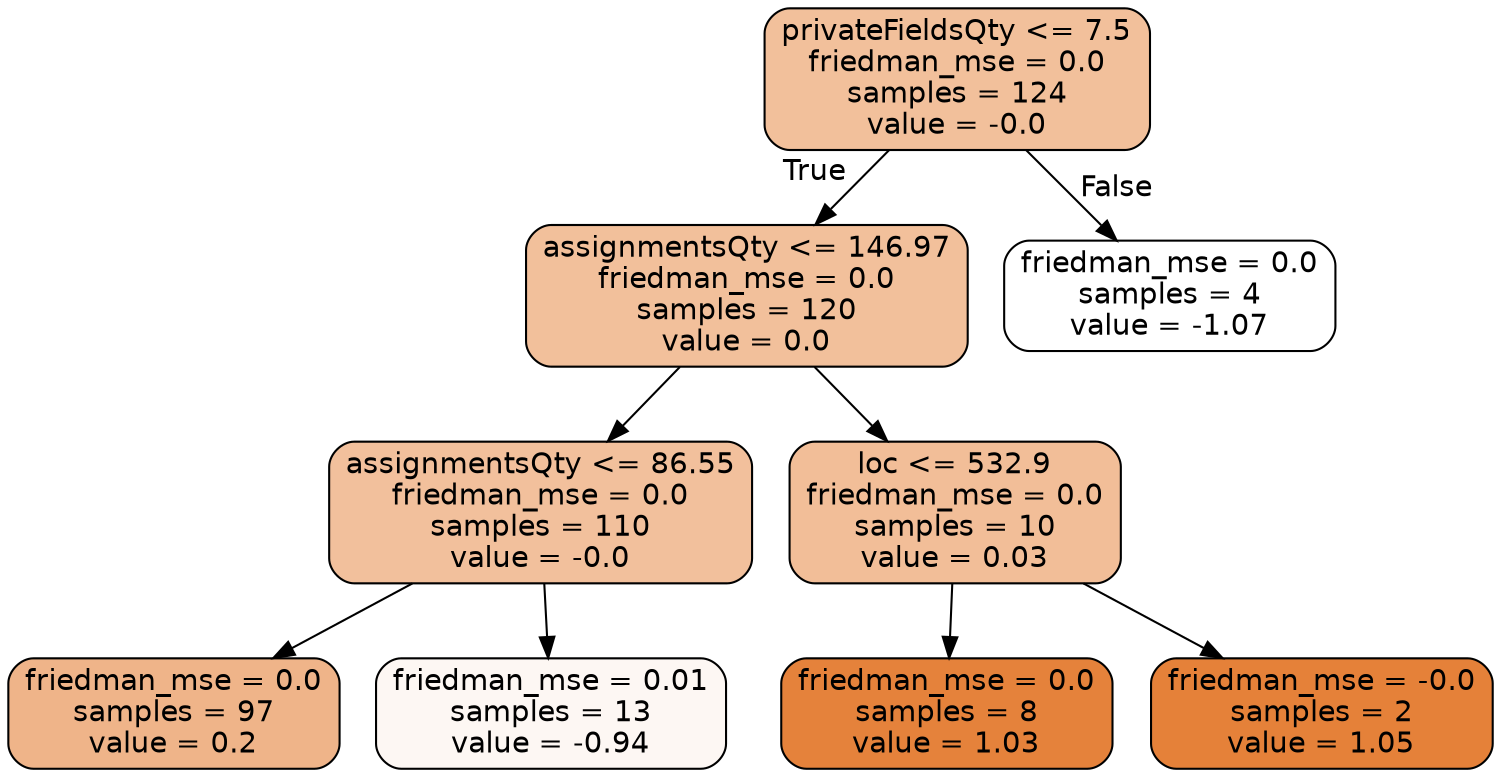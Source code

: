 digraph Tree {
node [shape=box, style="filled, rounded", color="black", fontname="helvetica"] ;
edge [fontname="helvetica"] ;
0 [label="privateFieldsQty <= 7.5\nfriedman_mse = 0.0\nsamples = 124\nvalue = -0.0", fillcolor="#f2c09b"] ;
1 [label="assignmentsQty <= 146.97\nfriedman_mse = 0.0\nsamples = 120\nvalue = 0.0", fillcolor="#f2c09b"] ;
0 -> 1 [labeldistance=2.5, labelangle=45, headlabel="True"] ;
3 [label="assignmentsQty <= 86.55\nfriedman_mse = 0.0\nsamples = 110\nvalue = -0.0", fillcolor="#f2c09c"] ;
1 -> 3 ;
5 [label="friedman_mse = 0.0\nsamples = 97\nvalue = 0.2", fillcolor="#efb489"] ;
3 -> 5 ;
6 [label="friedman_mse = 0.01\nsamples = 13\nvalue = -0.94", fillcolor="#fdf7f3"] ;
3 -> 6 ;
4 [label="loc <= 532.9\nfriedman_mse = 0.0\nsamples = 10\nvalue = 0.03", fillcolor="#f2be98"] ;
1 -> 4 ;
7 [label="friedman_mse = 0.0\nsamples = 8\nvalue = 1.03", fillcolor="#e5823b"] ;
4 -> 7 ;
8 [label="friedman_mse = -0.0\nsamples = 2\nvalue = 1.05", fillcolor="#e58139"] ;
4 -> 8 ;
2 [label="friedman_mse = 0.0\nsamples = 4\nvalue = -1.07", fillcolor="#ffffff"] ;
0 -> 2 [labeldistance=2.5, labelangle=-45, headlabel="False"] ;
}